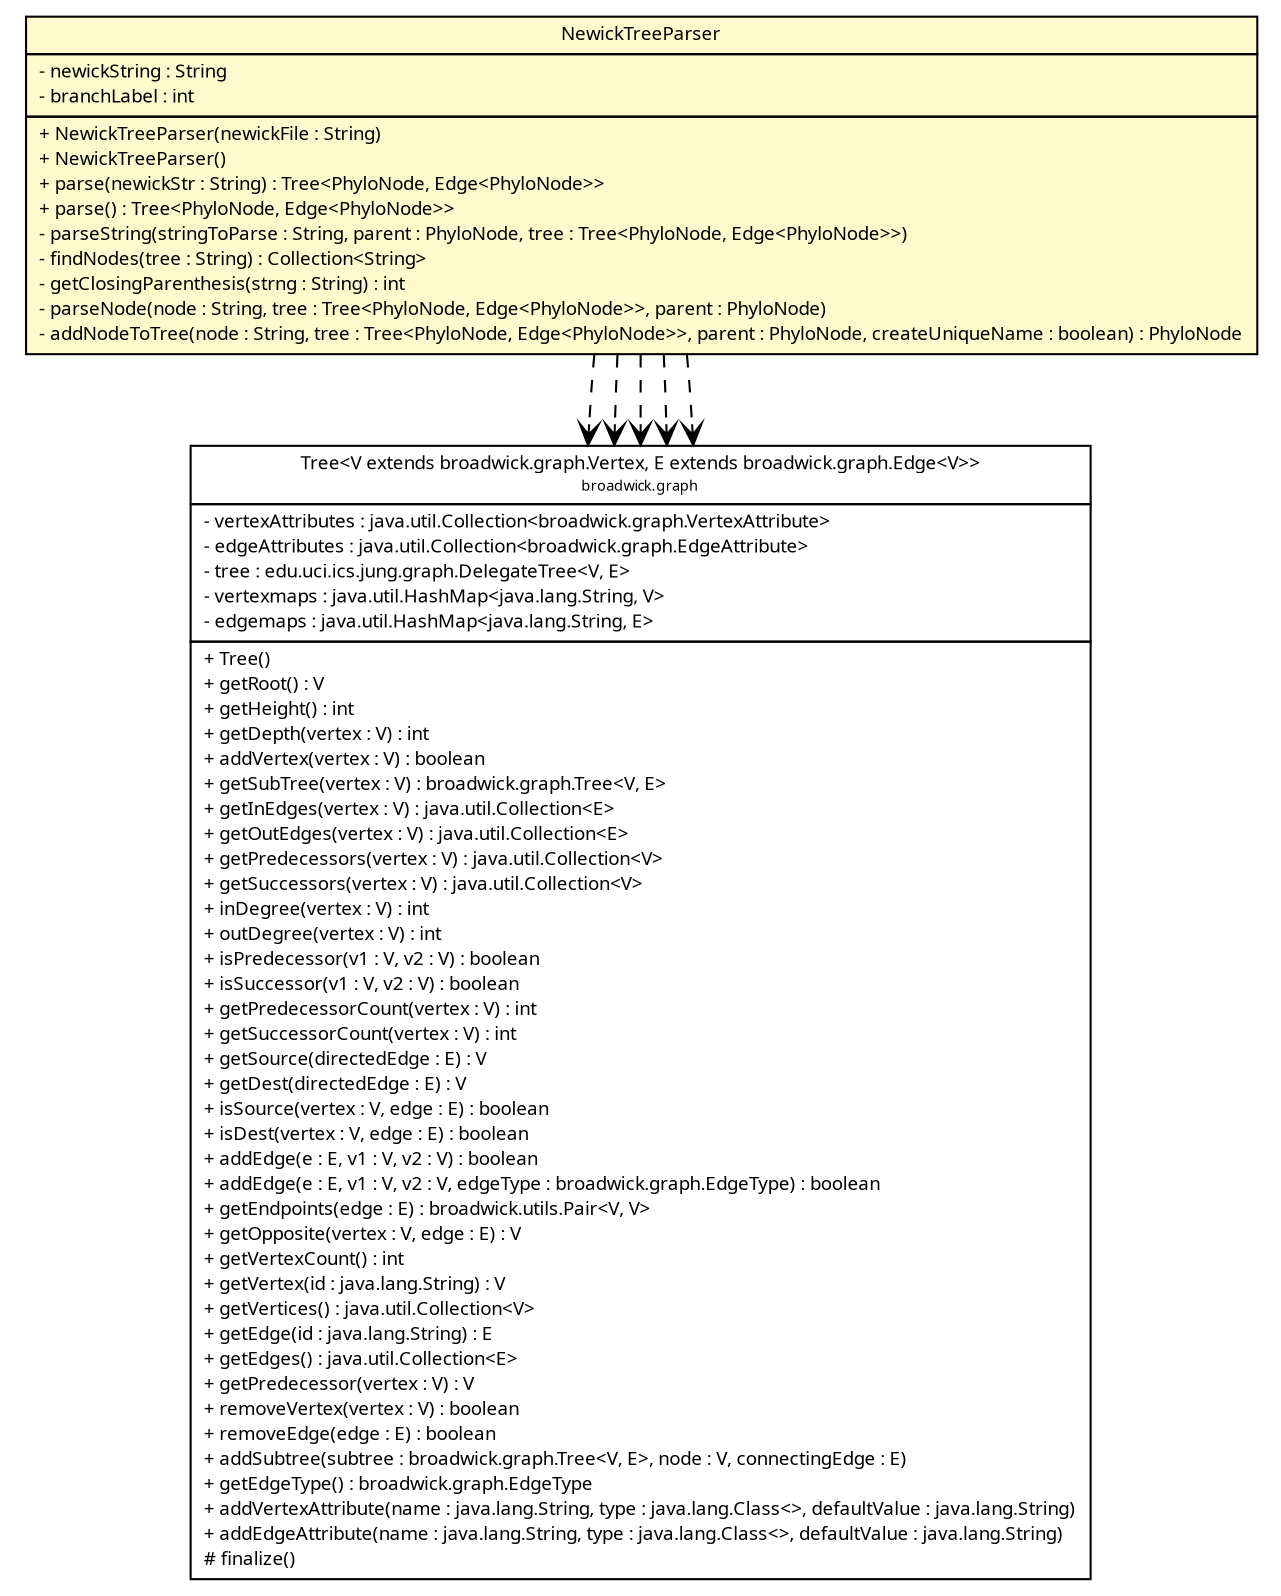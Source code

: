 #!/usr/local/bin/dot
#
# Class diagram 
# Generated by UMLGraph version R5_6 (http://www.umlgraph.org/)
#

digraph G {
	edge [fontname="Trebuchet MS",fontsize=10,labelfontname="Trebuchet MS",labelfontsize=10];
	node [fontname="Trebuchet MS",fontsize=10,shape=plaintext];
	nodesep=0.25;
	ranksep=0.5;
	// broadwick.graph.Tree<V extends broadwick.graph.Vertex, E extends broadwick.graph.Edge<V>>
	c19883 [label=<<table title="broadwick.graph.Tree" border="0" cellborder="1" cellspacing="0" cellpadding="2" port="p" href="../graph/Tree.html">
		<tr><td><table border="0" cellspacing="0" cellpadding="1">
<tr><td align="center" balign="center"><font face="Trebuchet MS"> Tree&lt;V extends broadwick.graph.Vertex, E extends broadwick.graph.Edge&lt;V&gt;&gt; </font></td></tr>
<tr><td align="center" balign="center"><font face="Trebuchet MS" point-size="7.0"> broadwick.graph </font></td></tr>
		</table></td></tr>
		<tr><td><table border="0" cellspacing="0" cellpadding="1">
<tr><td align="left" balign="left"> - vertexAttributes : java.util.Collection&lt;broadwick.graph.VertexAttribute&gt; </td></tr>
<tr><td align="left" balign="left"> - edgeAttributes : java.util.Collection&lt;broadwick.graph.EdgeAttribute&gt; </td></tr>
<tr><td align="left" balign="left"> - tree : edu.uci.ics.jung.graph.DelegateTree&lt;V, E&gt; </td></tr>
<tr><td align="left" balign="left"> - vertexmaps : java.util.HashMap&lt;java.lang.String, V&gt; </td></tr>
<tr><td align="left" balign="left"> - edgemaps : java.util.HashMap&lt;java.lang.String, E&gt; </td></tr>
		</table></td></tr>
		<tr><td><table border="0" cellspacing="0" cellpadding="1">
<tr><td align="left" balign="left"> + Tree() </td></tr>
<tr><td align="left" balign="left"> + getRoot() : V </td></tr>
<tr><td align="left" balign="left"> + getHeight() : int </td></tr>
<tr><td align="left" balign="left"> + getDepth(vertex : V) : int </td></tr>
<tr><td align="left" balign="left"> + addVertex(vertex : V) : boolean </td></tr>
<tr><td align="left" balign="left"> + getSubTree(vertex : V) : broadwick.graph.Tree&lt;V, E&gt; </td></tr>
<tr><td align="left" balign="left"> + getInEdges(vertex : V) : java.util.Collection&lt;E&gt; </td></tr>
<tr><td align="left" balign="left"> + getOutEdges(vertex : V) : java.util.Collection&lt;E&gt; </td></tr>
<tr><td align="left" balign="left"> + getPredecessors(vertex : V) : java.util.Collection&lt;V&gt; </td></tr>
<tr><td align="left" balign="left"> + getSuccessors(vertex : V) : java.util.Collection&lt;V&gt; </td></tr>
<tr><td align="left" balign="left"> + inDegree(vertex : V) : int </td></tr>
<tr><td align="left" balign="left"> + outDegree(vertex : V) : int </td></tr>
<tr><td align="left" balign="left"> + isPredecessor(v1 : V, v2 : V) : boolean </td></tr>
<tr><td align="left" balign="left"> + isSuccessor(v1 : V, v2 : V) : boolean </td></tr>
<tr><td align="left" balign="left"> + getPredecessorCount(vertex : V) : int </td></tr>
<tr><td align="left" balign="left"> + getSuccessorCount(vertex : V) : int </td></tr>
<tr><td align="left" balign="left"> + getSource(directedEdge : E) : V </td></tr>
<tr><td align="left" balign="left"> + getDest(directedEdge : E) : V </td></tr>
<tr><td align="left" balign="left"> + isSource(vertex : V, edge : E) : boolean </td></tr>
<tr><td align="left" balign="left"> + isDest(vertex : V, edge : E) : boolean </td></tr>
<tr><td align="left" balign="left"> + addEdge(e : E, v1 : V, v2 : V) : boolean </td></tr>
<tr><td align="left" balign="left"> + addEdge(e : E, v1 : V, v2 : V, edgeType : broadwick.graph.EdgeType) : boolean </td></tr>
<tr><td align="left" balign="left"> + getEndpoints(edge : E) : broadwick.utils.Pair&lt;V, V&gt; </td></tr>
<tr><td align="left" balign="left"> + getOpposite(vertex : V, edge : E) : V </td></tr>
<tr><td align="left" balign="left"> + getVertexCount() : int </td></tr>
<tr><td align="left" balign="left"> + getVertex(id : java.lang.String) : V </td></tr>
<tr><td align="left" balign="left"> + getVertices() : java.util.Collection&lt;V&gt; </td></tr>
<tr><td align="left" balign="left"> + getEdge(id : java.lang.String) : E </td></tr>
<tr><td align="left" balign="left"> + getEdges() : java.util.Collection&lt;E&gt; </td></tr>
<tr><td align="left" balign="left"> + getPredecessor(vertex : V) : V </td></tr>
<tr><td align="left" balign="left"> + removeVertex(vertex : V) : boolean </td></tr>
<tr><td align="left" balign="left"> + removeEdge(edge : E) : boolean </td></tr>
<tr><td align="left" balign="left"> + addSubtree(subtree : broadwick.graph.Tree&lt;V, E&gt;, node : V, connectingEdge : E) </td></tr>
<tr><td align="left" balign="left"> + getEdgeType() : broadwick.graph.EdgeType </td></tr>
<tr><td align="left" balign="left"> + addVertexAttribute(name : java.lang.String, type : java.lang.Class&lt;&gt;, defaultValue : java.lang.String) </td></tr>
<tr><td align="left" balign="left"> + addEdgeAttribute(name : java.lang.String, type : java.lang.Class&lt;&gt;, defaultValue : java.lang.String) </td></tr>
<tr><td align="left" balign="left"> # finalize() </td></tr>
		</table></td></tr>
		</table>>, URL="../graph/Tree.html", fontname="Trebuchet MS", fontcolor="black", fontsize=9.0];
	// broadwick.phylo.NewickTreeParser
	c19932 [label=<<table title="broadwick.phylo.NewickTreeParser" border="0" cellborder="1" cellspacing="0" cellpadding="2" port="p" bgcolor="lemonChiffon" href="./NewickTreeParser.html">
		<tr><td><table border="0" cellspacing="0" cellpadding="1">
<tr><td align="center" balign="center"><font face="Trebuchet MS"> NewickTreeParser </font></td></tr>
		</table></td></tr>
		<tr><td><table border="0" cellspacing="0" cellpadding="1">
<tr><td align="left" balign="left"> - newickString : String </td></tr>
<tr><td align="left" balign="left"> - branchLabel : int </td></tr>
		</table></td></tr>
		<tr><td><table border="0" cellspacing="0" cellpadding="1">
<tr><td align="left" balign="left"> + NewickTreeParser(newickFile : String) </td></tr>
<tr><td align="left" balign="left"> + NewickTreeParser() </td></tr>
<tr><td align="left" balign="left"> + parse(newickStr : String) : Tree&lt;PhyloNode, Edge&lt;PhyloNode&gt;&gt; </td></tr>
<tr><td align="left" balign="left"> + parse() : Tree&lt;PhyloNode, Edge&lt;PhyloNode&gt;&gt; </td></tr>
<tr><td align="left" balign="left"> - parseString(stringToParse : String, parent : PhyloNode, tree : Tree&lt;PhyloNode, Edge&lt;PhyloNode&gt;&gt;) </td></tr>
<tr><td align="left" balign="left"> - findNodes(tree : String) : Collection&lt;String&gt; </td></tr>
<tr><td align="left" balign="left"> - getClosingParenthesis(strng : String) : int </td></tr>
<tr><td align="left" balign="left"> - parseNode(node : String, tree : Tree&lt;PhyloNode, Edge&lt;PhyloNode&gt;&gt;, parent : PhyloNode) </td></tr>
<tr><td align="left" balign="left"> - addNodeToTree(node : String, tree : Tree&lt;PhyloNode, Edge&lt;PhyloNode&gt;&gt;, parent : PhyloNode, createUniqueName : boolean) : PhyloNode </td></tr>
		</table></td></tr>
		</table>>, URL="./NewickTreeParser.html", fontname="Trebuchet MS", fontcolor="black", fontsize=9.0];
	// broadwick.phylo.NewickTreeParser DEPEND broadwick.graph.Tree<V extends broadwick.graph.Vertex, E extends broadwick.graph.Edge<V>>
	c19932:p -> c19883:p [taillabel="", label="", headlabel="", fontname="Trebuchet MS", fontcolor="black", fontsize=10.0, color="black", arrowhead=open, style=dashed];
	// broadwick.phylo.NewickTreeParser DEPEND broadwick.graph.Tree<V extends broadwick.graph.Vertex, E extends broadwick.graph.Edge<V>>
	c19932:p -> c19883:p [taillabel="", label="", headlabel="", fontname="Trebuchet MS", fontcolor="black", fontsize=10.0, color="black", arrowhead=open, style=dashed];
	// broadwick.phylo.NewickTreeParser DEPEND broadwick.graph.Tree<V extends broadwick.graph.Vertex, E extends broadwick.graph.Edge<V>>
	c19932:p -> c19883:p [taillabel="", label="", headlabel="", fontname="Trebuchet MS", fontcolor="black", fontsize=10.0, color="black", arrowhead=open, style=dashed];
	// broadwick.phylo.NewickTreeParser DEPEND broadwick.graph.Tree<V extends broadwick.graph.Vertex, E extends broadwick.graph.Edge<V>>
	c19932:p -> c19883:p [taillabel="", label="", headlabel="", fontname="Trebuchet MS", fontcolor="black", fontsize=10.0, color="black", arrowhead=open, style=dashed];
	// broadwick.phylo.NewickTreeParser DEPEND broadwick.graph.Tree<V extends broadwick.graph.Vertex, E extends broadwick.graph.Edge<V>>
	c19932:p -> c19883:p [taillabel="", label="", headlabel="", fontname="Trebuchet MS", fontcolor="black", fontsize=10.0, color="black", arrowhead=open, style=dashed];
}

